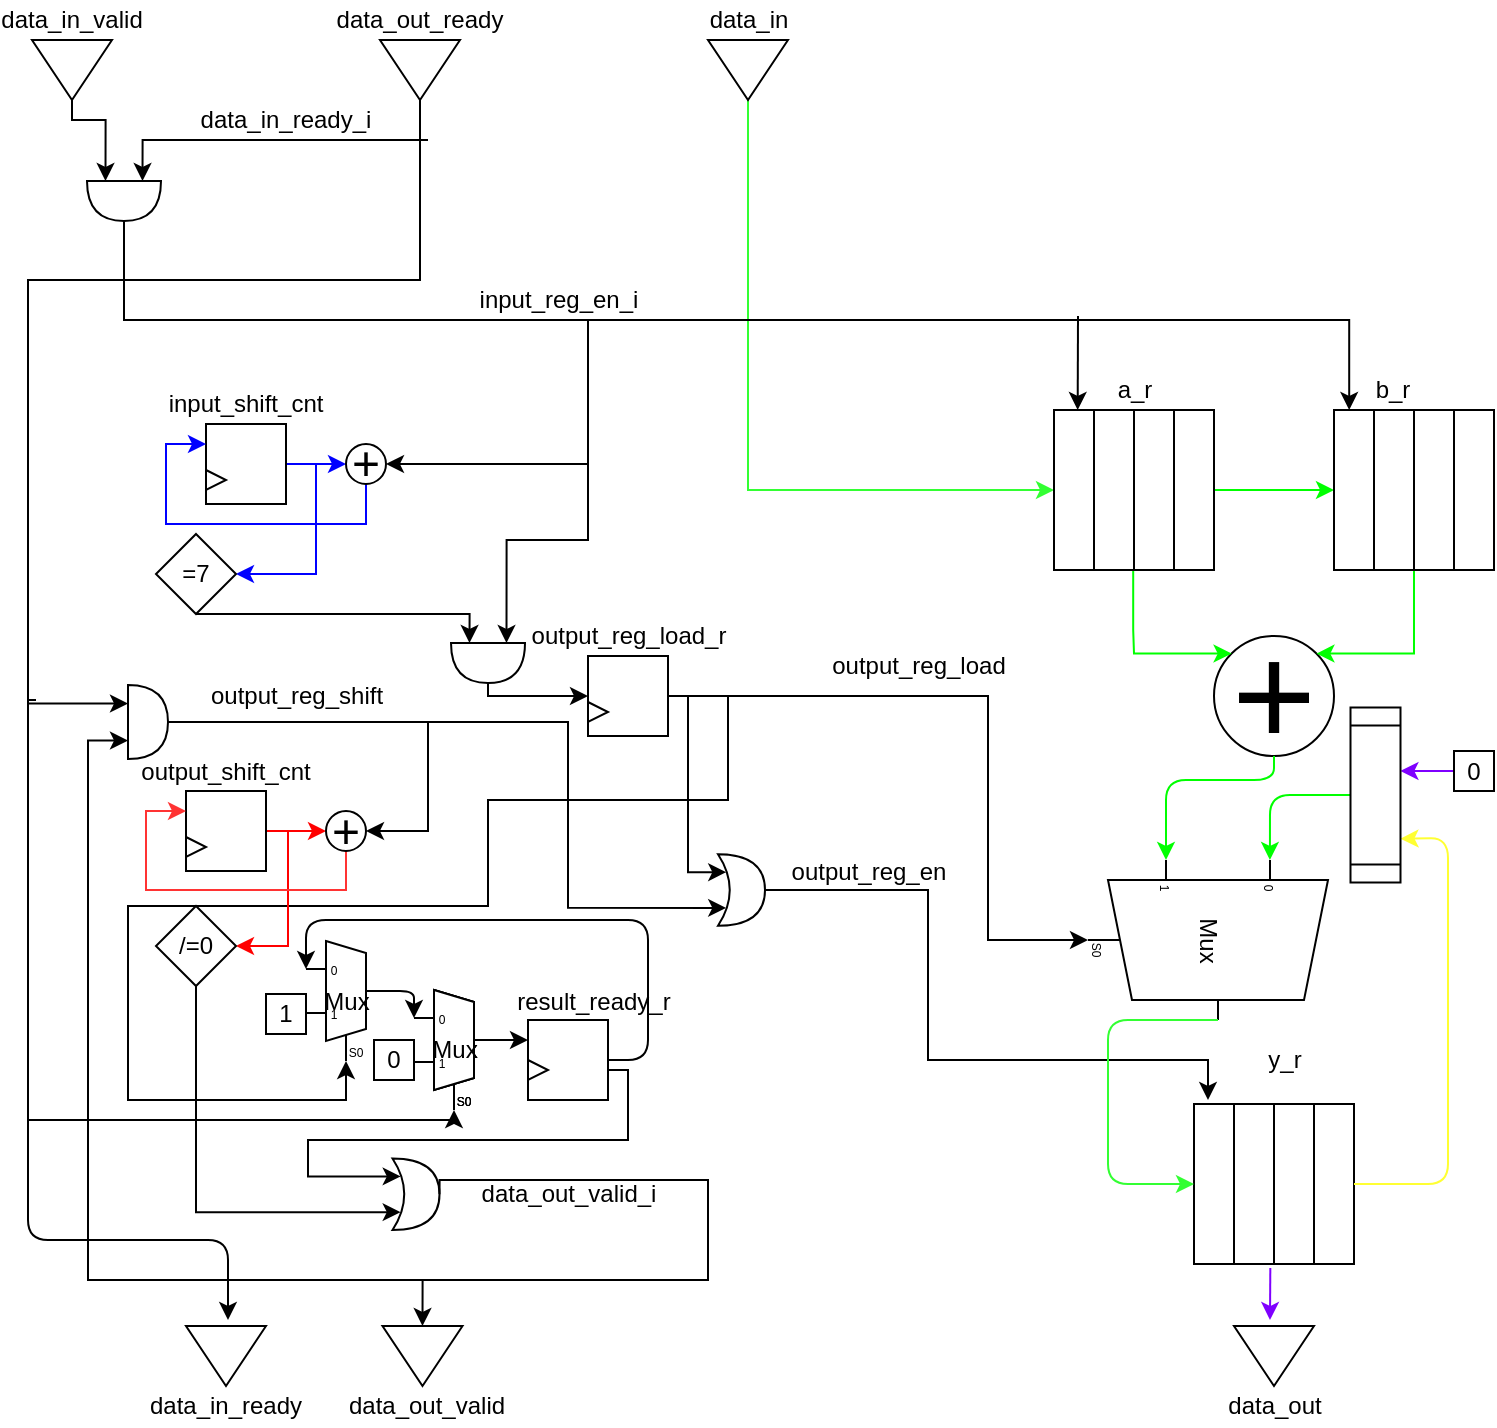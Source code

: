<mxfile version="13.7.7" type="github">
  <diagram id="z1mritxUwc_ko28zb8pS" name="Page-1">
    <mxGraphModel dx="598" dy="436" grid="1" gridSize="10" guides="1" tooltips="1" connect="1" arrows="1" fold="1" page="1" pageScale="1" pageWidth="827" pageHeight="1169" math="0" shadow="0">
      <root>
        <mxCell id="0" />
        <mxCell id="1" parent="0" />
        <mxCell id="0Oa2GULW8J-Zycd-heaF-14" value="a_r" style="text;html=1;resizable=0;autosize=1;align=center;verticalAlign=middle;points=[];fillColor=none;strokeColor=none;rounded=0;" parent="1" vertex="1">
          <mxGeometry x="608" y="215" width="30" height="20" as="geometry" />
        </mxCell>
        <mxCell id="0Oa2GULW8J-Zycd-heaF-15" value="b_r" style="text;html=1;resizable=0;autosize=1;align=center;verticalAlign=middle;points=[];fillColor=none;strokeColor=none;rounded=0;" parent="1" vertex="1">
          <mxGeometry x="737" y="215" width="30" height="20" as="geometry" />
        </mxCell>
        <mxCell id="0Oa2GULW8J-Zycd-heaF-16" style="edgeStyle=orthogonalEdgeStyle;rounded=0;orthogonalLoop=1;jettySize=auto;html=1;exitX=1;exitY=0.5;exitDx=0;exitDy=0;entryX=0;entryY=0.5;entryDx=0;entryDy=0;strokeColor=#00FF00;" parent="1" source="0Oa2GULW8J-Zycd-heaF-3" target="0Oa2GULW8J-Zycd-heaF-9" edge="1">
          <mxGeometry relative="1" as="geometry" />
        </mxCell>
        <mxCell id="0Oa2GULW8J-Zycd-heaF-17" value="&lt;font style=&quot;font-size: 72px&quot;&gt;+&lt;/font&gt;" style="ellipse;whiteSpace=wrap;html=1;aspect=fixed;" parent="1" vertex="1">
          <mxGeometry x="663" y="348" width="60" height="60" as="geometry" />
        </mxCell>
        <mxCell id="0Oa2GULW8J-Zycd-heaF-25" style="edgeStyle=orthogonalEdgeStyle;rounded=0;orthogonalLoop=1;jettySize=auto;html=1;exitX=0.5;exitY=1;exitDx=0;exitDy=0;entryX=1;entryY=0;entryDx=0;entryDy=0;exitPerimeter=0;strokeColor=#00FF00;" parent="1" source="0Oa2GULW8J-Zycd-heaF-9" target="0Oa2GULW8J-Zycd-heaF-17" edge="1">
          <mxGeometry relative="1" as="geometry">
            <mxPoint x="703" y="407" as="sourcePoint" />
            <mxPoint x="702.04" y="444.12" as="targetPoint" />
            <Array as="points">
              <mxPoint x="763" y="357" />
            </Array>
          </mxGeometry>
        </mxCell>
        <mxCell id="0Oa2GULW8J-Zycd-heaF-26" style="edgeStyle=orthogonalEdgeStyle;rounded=0;orthogonalLoop=1;jettySize=auto;html=1;exitX=0.495;exitY=1.006;exitDx=0;exitDy=0;entryX=0;entryY=0;entryDx=0;entryDy=0;exitPerimeter=0;strokeColor=#00FF00;" parent="1" source="0Oa2GULW8J-Zycd-heaF-3" target="0Oa2GULW8J-Zycd-heaF-17" edge="1">
          <mxGeometry relative="1" as="geometry">
            <mxPoint x="626.72" y="311" as="sourcePoint" />
            <mxPoint x="663.6" y="352.44" as="targetPoint" />
            <Array as="points">
              <mxPoint x="623" y="345" />
              <mxPoint x="623" y="357" />
            </Array>
          </mxGeometry>
        </mxCell>
        <mxCell id="0Oa2GULW8J-Zycd-heaF-27" value="y_r" style="text;html=1;resizable=0;autosize=1;align=center;verticalAlign=middle;points=[];fillColor=none;strokeColor=none;rounded=0;" parent="1" vertex="1">
          <mxGeometry x="683" y="550" width="30" height="20" as="geometry" />
        </mxCell>
        <mxCell id="0Oa2GULW8J-Zycd-heaF-44" style="edgeStyle=orthogonalEdgeStyle;rounded=0;orthogonalLoop=1;jettySize=auto;html=1;exitX=1;exitY=0.5;exitDx=0;exitDy=0;entryX=0.375;entryY=1;entryDx=10;entryDy=0;entryPerimeter=0;" parent="1" source="ok6-LLBkIA0m_sXFEHjY-4" target="m_7YmfdVrzguDXAvXZ2L-1" edge="1">
          <mxGeometry relative="1" as="geometry">
            <mxPoint x="525" y="367" as="sourcePoint" />
            <mxPoint x="590" y="480" as="targetPoint" />
            <Array as="points">
              <mxPoint x="550" y="378" />
              <mxPoint x="550" y="500" />
            </Array>
          </mxGeometry>
        </mxCell>
        <mxCell id="0Oa2GULW8J-Zycd-heaF-47" style="edgeStyle=orthogonalEdgeStyle;rounded=0;orthogonalLoop=1;jettySize=auto;html=1;entryX=0;entryY=0.5;entryDx=0;entryDy=0;exitX=0.833;exitY=0.5;exitDx=0;exitDy=0;exitPerimeter=0;strokeColor=#33FF33;" parent="1" source="0Oa2GULW8J-Zycd-heaF-69" target="0Oa2GULW8J-Zycd-heaF-3" edge="1">
          <mxGeometry relative="1" as="geometry" />
        </mxCell>
        <mxCell id="0Oa2GULW8J-Zycd-heaF-46" value="data_in" style="text;html=1;resizable=0;autosize=1;align=center;verticalAlign=middle;points=[];fillColor=none;strokeColor=none;rounded=0;" parent="1" vertex="1">
          <mxGeometry x="405" y="30" width="50" height="20" as="geometry" />
        </mxCell>
        <mxCell id="0Oa2GULW8J-Zycd-heaF-50" value="" style="triangle;whiteSpace=wrap;html=1;" parent="1" vertex="1">
          <mxGeometry x="583" y="295" width="10" height="10" as="geometry" />
        </mxCell>
        <mxCell id="0Oa2GULW8J-Zycd-heaF-51" value="" style="triangle;whiteSpace=wrap;html=1;" parent="1" vertex="1">
          <mxGeometry x="723" y="295" width="10" height="10" as="geometry" />
        </mxCell>
        <mxCell id="0Oa2GULW8J-Zycd-heaF-92" style="edgeStyle=orthogonalEdgeStyle;rounded=0;orthogonalLoop=1;jettySize=auto;html=1;entryX=0.095;entryY=0;entryDx=0;entryDy=0;entryPerimeter=0;" parent="1" target="0Oa2GULW8J-Zycd-heaF-9" edge="1">
          <mxGeometry relative="1" as="geometry">
            <mxPoint x="350" y="190" as="sourcePoint" />
            <Array as="points">
              <mxPoint x="731" y="190" />
            </Array>
          </mxGeometry>
        </mxCell>
        <mxCell id="0Oa2GULW8J-Zycd-heaF-93" style="edgeStyle=orthogonalEdgeStyle;rounded=0;orthogonalLoop=1;jettySize=auto;html=1;entryX=0.148;entryY=0;entryDx=0;entryDy=0;entryPerimeter=0;" parent="1" target="0Oa2GULW8J-Zycd-heaF-3" edge="1">
          <mxGeometry relative="1" as="geometry">
            <mxPoint x="595" y="188" as="sourcePoint" />
            <Array as="points">
              <mxPoint x="595" y="188" />
            </Array>
          </mxGeometry>
        </mxCell>
        <mxCell id="0Oa2GULW8J-Zycd-heaF-95" style="edgeStyle=orthogonalEdgeStyle;rounded=0;orthogonalLoop=1;jettySize=auto;html=1;entryX=1;entryY=0.5;entryDx=0;entryDy=0;" parent="1" target="0Oa2GULW8J-Zycd-heaF-88" edge="1">
          <mxGeometry relative="1" as="geometry">
            <Array as="points">
              <mxPoint x="350" y="215" />
              <mxPoint x="350" y="262" />
            </Array>
            <mxPoint x="350" y="215" as="sourcePoint" />
          </mxGeometry>
        </mxCell>
        <mxCell id="ok6-LLBkIA0m_sXFEHjY-2" style="edgeStyle=orthogonalEdgeStyle;rounded=0;orthogonalLoop=1;jettySize=auto;html=1;entryX=0;entryY=0.25;entryDx=0;entryDy=0;entryPerimeter=0;exitX=1;exitY=0.5;exitDx=0;exitDy=0;exitPerimeter=0;" parent="1" source="GlWYAnT8wc136EQPBjTA-4" target="ok6-LLBkIA0m_sXFEHjY-8" edge="1">
          <mxGeometry relative="1" as="geometry">
            <mxPoint x="204" y="350.5" as="targetPoint" />
            <Array as="points">
              <mxPoint x="118" y="190" />
              <mxPoint x="350" y="190" />
              <mxPoint x="350" y="300" />
              <mxPoint x="309" y="300" />
            </Array>
            <mxPoint x="250" y="160" as="sourcePoint" />
          </mxGeometry>
        </mxCell>
        <mxCell id="0Oa2GULW8J-Zycd-heaF-54" value="input_reg_en_i" style="text;html=1;resizable=0;autosize=1;align=center;verticalAlign=middle;points=[];fillColor=none;strokeColor=none;rounded=0;" parent="1" vertex="1">
          <mxGeometry x="290" y="170" width="90" height="20" as="geometry" />
        </mxCell>
        <mxCell id="0Oa2GULW8J-Zycd-heaF-59" value="output_reg_en" style="text;html=1;resizable=0;autosize=1;align=center;verticalAlign=middle;points=[];fillColor=none;strokeColor=none;rounded=0;" parent="1" vertex="1">
          <mxGeometry x="445" y="455.5" width="90" height="20" as="geometry" />
        </mxCell>
        <mxCell id="0Oa2GULW8J-Zycd-heaF-63" style="edgeStyle=orthogonalEdgeStyle;rounded=0;orthogonalLoop=1;jettySize=auto;html=1;exitX=1;exitY=0.5;exitDx=0;exitDy=0;exitPerimeter=0;" parent="1" source="Riusbl0gXPG6KPre2Tyr-14" edge="1">
          <mxGeometry relative="1" as="geometry">
            <mxPoint x="450" y="475" as="sourcePoint" />
            <mxPoint x="660" y="580" as="targetPoint" />
            <Array as="points">
              <mxPoint x="520" y="475" />
              <mxPoint x="520" y="560" />
              <mxPoint x="660" y="560" />
            </Array>
          </mxGeometry>
        </mxCell>
        <mxCell id="0Oa2GULW8J-Zycd-heaF-67" value="data_out" style="text;html=1;resizable=0;autosize=1;align=center;verticalAlign=middle;points=[];fillColor=none;strokeColor=none;rounded=0;" parent="1" vertex="1">
          <mxGeometry x="663" y="723" width="60" height="20" as="geometry" />
        </mxCell>
        <mxCell id="0Oa2GULW8J-Zycd-heaF-69" value="" style="triangle;whiteSpace=wrap;html=1;rotation=90;" parent="1" vertex="1">
          <mxGeometry x="415" y="45" width="30" height="40" as="geometry" />
        </mxCell>
        <mxCell id="0Oa2GULW8J-Zycd-heaF-70" value="" style="triangle;whiteSpace=wrap;html=1;rotation=90;" parent="1" vertex="1">
          <mxGeometry x="678" y="688" width="30" height="40" as="geometry" />
        </mxCell>
        <mxCell id="0Oa2GULW8J-Zycd-heaF-72" value="data_in_ready" style="text;html=1;strokeColor=none;fillColor=none;align=center;verticalAlign=middle;whiteSpace=wrap;rounded=0;" parent="1" vertex="1">
          <mxGeometry x="149" y="723" width="40" height="20" as="geometry" />
        </mxCell>
        <mxCell id="0Oa2GULW8J-Zycd-heaF-73" value="data_in_valid" style="text;html=1;strokeColor=none;fillColor=none;align=center;verticalAlign=middle;whiteSpace=wrap;rounded=0;" parent="1" vertex="1">
          <mxGeometry x="72" y="30" width="40" height="20" as="geometry" />
        </mxCell>
        <mxCell id="0Oa2GULW8J-Zycd-heaF-78" value="data_out_ready" style="text;html=1;strokeColor=none;fillColor=none;align=center;verticalAlign=middle;whiteSpace=wrap;rounded=0;" parent="1" vertex="1">
          <mxGeometry x="246" y="30" width="40" height="20" as="geometry" />
        </mxCell>
        <mxCell id="0Oa2GULW8J-Zycd-heaF-94" style="edgeStyle=orthogonalEdgeStyle;rounded=0;orthogonalLoop=1;jettySize=auto;html=1;entryX=0;entryY=0.5;entryDx=0;entryDy=0;fillColor=#0000FF;strokeColor=#0000FF;" parent="1" source="0Oa2GULW8J-Zycd-heaF-86" target="0Oa2GULW8J-Zycd-heaF-88" edge="1">
          <mxGeometry relative="1" as="geometry" />
        </mxCell>
        <mxCell id="ok6-LLBkIA0m_sXFEHjY-3" style="edgeStyle=orthogonalEdgeStyle;rounded=0;orthogonalLoop=1;jettySize=auto;html=1;exitX=1;exitY=0.5;exitDx=0;exitDy=0;entryX=1;entryY=0.5;entryDx=0;entryDy=0;strokeColor=#0000FF;" parent="1" source="0Oa2GULW8J-Zycd-heaF-86" target="ok6-LLBkIA0m_sXFEHjY-9" edge="1">
          <mxGeometry relative="1" as="geometry">
            <mxPoint x="184" y="350.5" as="targetPoint" />
            <Array as="points">
              <mxPoint x="214" y="262" />
              <mxPoint x="214" y="317" />
            </Array>
          </mxGeometry>
        </mxCell>
        <mxCell id="0Oa2GULW8J-Zycd-heaF-86" value="" style="rounded=0;whiteSpace=wrap;html=1;" parent="1" vertex="1">
          <mxGeometry x="159" y="242" width="40" height="40" as="geometry" />
        </mxCell>
        <mxCell id="0Oa2GULW8J-Zycd-heaF-87" value="" style="triangle;whiteSpace=wrap;html=1;" parent="1" vertex="1">
          <mxGeometry x="159" y="265" width="10" height="10" as="geometry" />
        </mxCell>
        <mxCell id="0Oa2GULW8J-Zycd-heaF-90" style="edgeStyle=orthogonalEdgeStyle;rounded=0;orthogonalLoop=1;jettySize=auto;html=1;exitX=0.5;exitY=1;exitDx=0;exitDy=0;entryX=0;entryY=0.25;entryDx=0;entryDy=0;strokeColor=#0000FF;" parent="1" source="0Oa2GULW8J-Zycd-heaF-88" target="0Oa2GULW8J-Zycd-heaF-86" edge="1">
          <mxGeometry relative="1" as="geometry">
            <Array as="points">
              <mxPoint x="239" y="292" />
              <mxPoint x="139" y="292" />
              <mxPoint x="139" y="252" />
            </Array>
          </mxGeometry>
        </mxCell>
        <mxCell id="0Oa2GULW8J-Zycd-heaF-88" value="&lt;font style=&quot;font-size: 24px&quot;&gt;+&lt;/font&gt;" style="ellipse;whiteSpace=wrap;html=1;aspect=fixed;" parent="1" vertex="1">
          <mxGeometry x="229" y="252" width="20" height="20" as="geometry" />
        </mxCell>
        <mxCell id="0Oa2GULW8J-Zycd-heaF-96" value="input_shift_cnt" style="text;html=1;strokeColor=none;fillColor=none;align=center;verticalAlign=middle;whiteSpace=wrap;rounded=0;" parent="1" vertex="1">
          <mxGeometry x="159" y="222" width="40" height="20" as="geometry" />
        </mxCell>
        <mxCell id="ok6-LLBkIA0m_sXFEHjY-7" style="edgeStyle=orthogonalEdgeStyle;rounded=0;orthogonalLoop=1;jettySize=auto;html=1;exitX=1;exitY=0.5;exitDx=0;exitDy=0;exitPerimeter=0;entryX=0;entryY=0.5;entryDx=0;entryDy=0;" parent="1" source="ok6-LLBkIA0m_sXFEHjY-8" target="ok6-LLBkIA0m_sXFEHjY-4" edge="1">
          <mxGeometry relative="1" as="geometry">
            <mxPoint x="300" y="367" as="sourcePoint" />
            <Array as="points">
              <mxPoint x="300" y="370" />
              <mxPoint x="300" y="378" />
            </Array>
          </mxGeometry>
        </mxCell>
        <mxCell id="ok6-LLBkIA0m_sXFEHjY-28" style="edgeStyle=orthogonalEdgeStyle;rounded=0;orthogonalLoop=1;jettySize=auto;html=1;entryX=0.25;entryY=1;entryDx=10;entryDy=0;entryPerimeter=0;exitX=1;exitY=0.5;exitDx=0;exitDy=0;" parent="1" source="ok6-LLBkIA0m_sXFEHjY-4" target="m_7YmfdVrzguDXAvXZ2L-21" edge="1">
          <mxGeometry relative="1" as="geometry">
            <Array as="points">
              <mxPoint x="420" y="378" />
              <mxPoint x="420" y="430" />
              <mxPoint x="300" y="430" />
              <mxPoint x="300" y="483" />
              <mxPoint x="120" y="483" />
              <mxPoint x="120" y="580" />
              <mxPoint x="229" y="580" />
            </Array>
          </mxGeometry>
        </mxCell>
        <mxCell id="Riusbl0gXPG6KPre2Tyr-15" style="edgeStyle=orthogonalEdgeStyle;rounded=0;orthogonalLoop=1;jettySize=auto;html=1;exitX=1;exitY=0.5;exitDx=0;exitDy=0;entryX=0.175;entryY=0.25;entryDx=0;entryDy=0;entryPerimeter=0;" parent="1" source="ok6-LLBkIA0m_sXFEHjY-4" target="Riusbl0gXPG6KPre2Tyr-14" edge="1">
          <mxGeometry relative="1" as="geometry">
            <Array as="points">
              <mxPoint x="400" y="378" />
              <mxPoint x="400" y="466" />
            </Array>
          </mxGeometry>
        </mxCell>
        <mxCell id="ok6-LLBkIA0m_sXFEHjY-4" value="" style="rounded=0;whiteSpace=wrap;html=1;" parent="1" vertex="1">
          <mxGeometry x="350" y="358" width="40" height="40" as="geometry" />
        </mxCell>
        <mxCell id="ok6-LLBkIA0m_sXFEHjY-5" value="" style="triangle;whiteSpace=wrap;html=1;" parent="1" vertex="1">
          <mxGeometry x="350" y="381" width="10" height="10" as="geometry" />
        </mxCell>
        <mxCell id="ok6-LLBkIA0m_sXFEHjY-6" value="output_reg_load_r" style="text;html=1;resizable=0;autosize=1;align=center;verticalAlign=middle;points=[];fillColor=none;strokeColor=none;rounded=0;" parent="1" vertex="1">
          <mxGeometry x="315" y="338" width="110" height="20" as="geometry" />
        </mxCell>
        <mxCell id="ok6-LLBkIA0m_sXFEHjY-8" value="" style="shape=or;whiteSpace=wrap;html=1;rotation=90;" parent="1" vertex="1">
          <mxGeometry x="290" y="343" width="20" height="37" as="geometry" />
        </mxCell>
        <mxCell id="ok6-LLBkIA0m_sXFEHjY-10" style="edgeStyle=orthogonalEdgeStyle;rounded=0;orthogonalLoop=1;jettySize=auto;html=1;entryX=0;entryY=0.75;entryDx=0;entryDy=0;entryPerimeter=0;exitX=0.5;exitY=1;exitDx=0;exitDy=0;" parent="1" source="ok6-LLBkIA0m_sXFEHjY-9" target="ok6-LLBkIA0m_sXFEHjY-8" edge="1">
          <mxGeometry relative="1" as="geometry">
            <Array as="points">
              <mxPoint x="291" y="337" />
            </Array>
          </mxGeometry>
        </mxCell>
        <mxCell id="ok6-LLBkIA0m_sXFEHjY-9" value="=7" style="rhombus;whiteSpace=wrap;html=1;" parent="1" vertex="1">
          <mxGeometry x="134" y="297" width="40" height="40" as="geometry" />
        </mxCell>
        <mxCell id="ok6-LLBkIA0m_sXFEHjY-11" style="edgeStyle=orthogonalEdgeStyle;rounded=0;orthogonalLoop=1;jettySize=auto;html=1;exitX=1;exitY=0.5;exitDx=0;exitDy=0;entryX=1;entryY=0.5;entryDx=0;entryDy=0;strokeColor=#FF0000;" parent="1" source="ok6-LLBkIA0m_sXFEHjY-12" target="ok6-LLBkIA0m_sXFEHjY-19" edge="1">
          <mxGeometry relative="1" as="geometry">
            <mxPoint x="164" y="500.5" as="targetPoint" />
            <Array as="points">
              <mxPoint x="200" y="446" />
              <mxPoint x="200" y="503" />
            </Array>
          </mxGeometry>
        </mxCell>
        <mxCell id="ok6-LLBkIA0m_sXFEHjY-17" style="edgeStyle=orthogonalEdgeStyle;rounded=0;orthogonalLoop=1;jettySize=auto;html=1;entryX=0;entryY=0.5;entryDx=0;entryDy=0;strokeColor=#FF0000;" parent="1" source="ok6-LLBkIA0m_sXFEHjY-12" target="ok6-LLBkIA0m_sXFEHjY-15" edge="1">
          <mxGeometry relative="1" as="geometry" />
        </mxCell>
        <mxCell id="ok6-LLBkIA0m_sXFEHjY-12" value="" style="rounded=0;whiteSpace=wrap;html=1;" parent="1" vertex="1">
          <mxGeometry x="149" y="425.5" width="40" height="40" as="geometry" />
        </mxCell>
        <mxCell id="ok6-LLBkIA0m_sXFEHjY-13" value="" style="triangle;whiteSpace=wrap;html=1;" parent="1" vertex="1">
          <mxGeometry x="149" y="448.5" width="10" height="10" as="geometry" />
        </mxCell>
        <mxCell id="ok6-LLBkIA0m_sXFEHjY-14" style="edgeStyle=orthogonalEdgeStyle;rounded=0;orthogonalLoop=1;jettySize=auto;html=1;exitX=0.5;exitY=1;exitDx=0;exitDy=0;entryX=0;entryY=0.25;entryDx=0;entryDy=0;strokeColor=#FF3333;" parent="1" source="ok6-LLBkIA0m_sXFEHjY-15" target="ok6-LLBkIA0m_sXFEHjY-12" edge="1">
          <mxGeometry relative="1" as="geometry">
            <Array as="points">
              <mxPoint x="229" y="475" />
              <mxPoint x="129" y="475" />
              <mxPoint x="129" y="435" />
            </Array>
          </mxGeometry>
        </mxCell>
        <mxCell id="ok6-LLBkIA0m_sXFEHjY-15" value="&lt;font style=&quot;font-size: 24px&quot;&gt;+&lt;/font&gt;" style="ellipse;whiteSpace=wrap;html=1;aspect=fixed;" parent="1" vertex="1">
          <mxGeometry x="219" y="435.5" width="20" height="20" as="geometry" />
        </mxCell>
        <mxCell id="ok6-LLBkIA0m_sXFEHjY-16" value="output_shift_cnt" style="text;html=1;strokeColor=none;fillColor=none;align=center;verticalAlign=middle;whiteSpace=wrap;rounded=0;" parent="1" vertex="1">
          <mxGeometry x="149" y="405.5" width="40" height="20" as="geometry" />
        </mxCell>
        <mxCell id="ok6-LLBkIA0m_sXFEHjY-35" style="edgeStyle=orthogonalEdgeStyle;rounded=0;orthogonalLoop=1;jettySize=auto;html=1;exitX=0.5;exitY=1;exitDx=0;exitDy=0;entryX=0.175;entryY=0.75;entryDx=0;entryDy=0;entryPerimeter=0;" parent="1" source="ok6-LLBkIA0m_sXFEHjY-19" target="ok6-LLBkIA0m_sXFEHjY-33" edge="1">
          <mxGeometry relative="1" as="geometry">
            <Array as="points">
              <mxPoint x="154" y="636" />
            </Array>
          </mxGeometry>
        </mxCell>
        <mxCell id="ok6-LLBkIA0m_sXFEHjY-19" value="/=0" style="rhombus;whiteSpace=wrap;html=1;" parent="1" vertex="1">
          <mxGeometry x="134" y="483" width="40" height="40" as="geometry" />
        </mxCell>
        <mxCell id="GlWYAnT8wc136EQPBjTA-5" style="edgeStyle=orthogonalEdgeStyle;rounded=0;orthogonalLoop=1;jettySize=auto;html=1;exitX=1;exitY=0.5;exitDx=0;exitDy=0;entryX=0;entryY=0.75;entryDx=0;entryDy=0;entryPerimeter=0;" parent="1" source="ok6-LLBkIA0m_sXFEHjY-20" target="GlWYAnT8wc136EQPBjTA-4" edge="1">
          <mxGeometry relative="1" as="geometry">
            <Array as="points">
              <mxPoint x="92" y="90" />
              <mxPoint x="109" y="90" />
            </Array>
          </mxGeometry>
        </mxCell>
        <mxCell id="ok6-LLBkIA0m_sXFEHjY-20" value="" style="triangle;whiteSpace=wrap;html=1;rotation=90;" parent="1" vertex="1">
          <mxGeometry x="77" y="45" width="30" height="40" as="geometry" />
        </mxCell>
        <mxCell id="Riusbl0gXPG6KPre2Tyr-13" style="edgeStyle=orthogonalEdgeStyle;rounded=0;orthogonalLoop=1;jettySize=auto;html=1;exitX=1;exitY=0.5;exitDx=0;exitDy=0;entryX=0;entryY=0.25;entryDx=0;entryDy=0;entryPerimeter=0;" parent="1" source="ok6-LLBkIA0m_sXFEHjY-24" target="Riusbl0gXPG6KPre2Tyr-5" edge="1">
          <mxGeometry relative="1" as="geometry">
            <Array as="points">
              <mxPoint x="266" y="170" />
              <mxPoint x="70" y="170" />
              <mxPoint x="70" y="382" />
            </Array>
          </mxGeometry>
        </mxCell>
        <mxCell id="ok6-LLBkIA0m_sXFEHjY-24" value="" style="triangle;whiteSpace=wrap;html=1;rotation=90;" parent="1" vertex="1">
          <mxGeometry x="251" y="45" width="30" height="40" as="geometry" />
        </mxCell>
        <mxCell id="0Oa2GULW8J-Zycd-heaF-2" value="" style="shape=table;html=1;whiteSpace=wrap;startSize=0;container=1;collapsible=0;childLayout=tableLayout;" parent="1" vertex="1">
          <mxGeometry x="583" y="235" width="80" height="80" as="geometry" />
        </mxCell>
        <mxCell id="0Oa2GULW8J-Zycd-heaF-3" value="" style="shape=partialRectangle;html=1;whiteSpace=wrap;collapsible=0;dropTarget=0;pointerEvents=0;fillColor=none;top=0;left=0;bottom=0;right=0;points=[[0,0.5],[1,0.5]];portConstraint=eastwest;" parent="0Oa2GULW8J-Zycd-heaF-2" vertex="1">
          <mxGeometry width="80" height="80" as="geometry" />
        </mxCell>
        <mxCell id="0Oa2GULW8J-Zycd-heaF-4" value="" style="shape=partialRectangle;html=1;whiteSpace=wrap;connectable=0;overflow=hidden;fillColor=none;top=0;left=0;bottom=0;right=0;" parent="0Oa2GULW8J-Zycd-heaF-3" vertex="1">
          <mxGeometry width="20" height="80" as="geometry" />
        </mxCell>
        <mxCell id="0Oa2GULW8J-Zycd-heaF-5" value="" style="shape=partialRectangle;html=1;whiteSpace=wrap;connectable=0;overflow=hidden;fillColor=none;top=0;left=0;bottom=0;right=0;" parent="0Oa2GULW8J-Zycd-heaF-3" vertex="1">
          <mxGeometry x="20" width="20" height="80" as="geometry" />
        </mxCell>
        <mxCell id="0Oa2GULW8J-Zycd-heaF-6" value="" style="shape=partialRectangle;html=1;whiteSpace=wrap;connectable=0;overflow=hidden;fillColor=none;top=0;left=0;bottom=0;right=0;" parent="0Oa2GULW8J-Zycd-heaF-3" vertex="1">
          <mxGeometry x="40" width="20" height="80" as="geometry" />
        </mxCell>
        <mxCell id="0Oa2GULW8J-Zycd-heaF-7" value="" style="shape=partialRectangle;html=1;whiteSpace=wrap;connectable=0;overflow=hidden;fillColor=none;top=0;left=0;bottom=0;right=0;" parent="0Oa2GULW8J-Zycd-heaF-3" vertex="1">
          <mxGeometry x="60" width="20" height="80" as="geometry" />
        </mxCell>
        <mxCell id="0Oa2GULW8J-Zycd-heaF-8" value="" style="shape=table;html=1;whiteSpace=wrap;startSize=0;container=1;collapsible=0;childLayout=tableLayout;" parent="1" vertex="1">
          <mxGeometry x="723" y="235" width="80" height="80" as="geometry" />
        </mxCell>
        <mxCell id="0Oa2GULW8J-Zycd-heaF-9" value="" style="shape=partialRectangle;html=1;whiteSpace=wrap;collapsible=0;dropTarget=0;pointerEvents=0;fillColor=none;top=0;left=0;bottom=0;right=0;points=[[0,0.5],[1,0.5]];portConstraint=eastwest;" parent="0Oa2GULW8J-Zycd-heaF-8" vertex="1">
          <mxGeometry width="80" height="80" as="geometry" />
        </mxCell>
        <mxCell id="0Oa2GULW8J-Zycd-heaF-10" value="" style="shape=partialRectangle;html=1;whiteSpace=wrap;connectable=0;overflow=hidden;fillColor=none;top=0;left=0;bottom=0;right=0;" parent="0Oa2GULW8J-Zycd-heaF-9" vertex="1">
          <mxGeometry width="20" height="80" as="geometry" />
        </mxCell>
        <mxCell id="0Oa2GULW8J-Zycd-heaF-11" value="" style="shape=partialRectangle;html=1;whiteSpace=wrap;connectable=0;overflow=hidden;fillColor=none;top=0;left=0;bottom=0;right=0;" parent="0Oa2GULW8J-Zycd-heaF-9" vertex="1">
          <mxGeometry x="20" width="20" height="80" as="geometry" />
        </mxCell>
        <mxCell id="0Oa2GULW8J-Zycd-heaF-12" value="" style="shape=partialRectangle;html=1;whiteSpace=wrap;connectable=0;overflow=hidden;fillColor=none;top=0;left=0;bottom=0;right=0;" parent="0Oa2GULW8J-Zycd-heaF-9" vertex="1">
          <mxGeometry x="40" width="20" height="80" as="geometry" />
        </mxCell>
        <mxCell id="0Oa2GULW8J-Zycd-heaF-13" value="" style="shape=partialRectangle;html=1;whiteSpace=wrap;connectable=0;overflow=hidden;fillColor=none;top=0;left=0;bottom=0;right=0;" parent="0Oa2GULW8J-Zycd-heaF-9" vertex="1">
          <mxGeometry x="60" width="20" height="80" as="geometry" />
        </mxCell>
        <mxCell id="ok6-LLBkIA0m_sXFEHjY-34" style="edgeStyle=orthogonalEdgeStyle;rounded=0;orthogonalLoop=1;jettySize=auto;html=1;entryX=0.175;entryY=0.25;entryDx=0;entryDy=0;entryPerimeter=0;exitX=1;exitY=0.5;exitDx=0;exitDy=0;" parent="1" source="ok6-LLBkIA0m_sXFEHjY-25" target="ok6-LLBkIA0m_sXFEHjY-33" edge="1">
          <mxGeometry relative="1" as="geometry">
            <mxPoint x="340" y="565" as="sourcePoint" />
            <Array as="points">
              <mxPoint x="370" y="565" />
              <mxPoint x="370" y="600" />
              <mxPoint x="210" y="600" />
              <mxPoint x="210" y="618" />
            </Array>
          </mxGeometry>
        </mxCell>
        <mxCell id="ok6-LLBkIA0m_sXFEHjY-25" value="" style="rounded=0;whiteSpace=wrap;html=1;" parent="1" vertex="1">
          <mxGeometry x="320" y="540" width="40" height="40" as="geometry" />
        </mxCell>
        <mxCell id="ok6-LLBkIA0m_sXFEHjY-26" value="" style="triangle;whiteSpace=wrap;html=1;" parent="1" vertex="1">
          <mxGeometry x="320" y="560" width="10" height="10" as="geometry" />
        </mxCell>
        <mxCell id="ok6-LLBkIA0m_sXFEHjY-27" value="result_ready_r" style="text;html=1;strokeColor=none;fillColor=none;align=center;verticalAlign=middle;whiteSpace=wrap;rounded=0;" parent="1" vertex="1">
          <mxGeometry x="333" y="520.5" width="40" height="20" as="geometry" />
        </mxCell>
        <mxCell id="ok6-LLBkIA0m_sXFEHjY-32" style="edgeStyle=orthogonalEdgeStyle;rounded=0;orthogonalLoop=1;jettySize=auto;html=1;entryX=0.25;entryY=1;entryDx=10;entryDy=0;entryPerimeter=0;" parent="1" target="m_7YmfdVrzguDXAvXZ2L-14" edge="1">
          <mxGeometry relative="1" as="geometry">
            <Array as="points">
              <mxPoint x="70" y="380" />
              <mxPoint x="70" y="590" />
              <mxPoint x="283" y="590" />
            </Array>
            <mxPoint x="74" y="380" as="sourcePoint" />
          </mxGeometry>
        </mxCell>
        <mxCell id="ok6-LLBkIA0m_sXFEHjY-33" value="" style="shape=xor;whiteSpace=wrap;html=1;rotation=0;" parent="1" vertex="1">
          <mxGeometry x="252.25" y="609.25" width="23.5" height="35.75" as="geometry" />
        </mxCell>
        <mxCell id="ok6-LLBkIA0m_sXFEHjY-36" value="data_out_valid" style="text;html=1;resizable=0;autosize=1;align=center;verticalAlign=middle;points=[];fillColor=none;strokeColor=none;rounded=0;" parent="1" vertex="1">
          <mxGeometry x="224.25" y="723" width="90" height="20" as="geometry" />
        </mxCell>
        <mxCell id="ok6-LLBkIA0m_sXFEHjY-37" value="" style="triangle;whiteSpace=wrap;html=1;rotation=90;" parent="1" vertex="1">
          <mxGeometry x="252.25" y="688" width="30" height="40" as="geometry" />
        </mxCell>
        <mxCell id="GlWYAnT8wc136EQPBjTA-8" style="edgeStyle=orthogonalEdgeStyle;rounded=0;orthogonalLoop=1;jettySize=auto;html=1;entryX=0;entryY=0.25;entryDx=0;entryDy=0;entryPerimeter=0;" parent="1" target="GlWYAnT8wc136EQPBjTA-4" edge="1">
          <mxGeometry relative="1" as="geometry">
            <Array as="points">
              <mxPoint x="127" y="100" />
            </Array>
            <mxPoint x="270" y="100" as="sourcePoint" />
          </mxGeometry>
        </mxCell>
        <mxCell id="GlWYAnT8wc136EQPBjTA-4" value="" style="shape=or;whiteSpace=wrap;html=1;rotation=90;" parent="1" vertex="1">
          <mxGeometry x="108" y="112" width="20" height="37" as="geometry" />
        </mxCell>
        <mxCell id="GlWYAnT8wc136EQPBjTA-7" value="" style="triangle;whiteSpace=wrap;html=1;rotation=90;" parent="1" vertex="1">
          <mxGeometry x="154" y="688" width="30" height="40" as="geometry" />
        </mxCell>
        <mxCell id="GlWYAnT8wc136EQPBjTA-12" value="data_in_ready_i" style="text;html=1;strokeColor=none;fillColor=none;align=center;verticalAlign=middle;whiteSpace=wrap;rounded=0;" parent="1" vertex="1">
          <mxGeometry x="179" y="80" width="40" height="20" as="geometry" />
        </mxCell>
        <mxCell id="GlWYAnT8wc136EQPBjTA-19" style="edgeStyle=orthogonalEdgeStyle;rounded=0;orthogonalLoop=1;jettySize=auto;html=1;exitX=1;exitY=0.5;exitDx=0;exitDy=0;entryX=0;entryY=0.5;entryDx=0;entryDy=0;exitPerimeter=0;" parent="1" source="ok6-LLBkIA0m_sXFEHjY-33" target="ok6-LLBkIA0m_sXFEHjY-37" edge="1">
          <mxGeometry relative="1" as="geometry">
            <Array as="points">
              <mxPoint x="276" y="620" />
              <mxPoint x="410" y="620" />
              <mxPoint x="410" y="670" />
              <mxPoint x="267" y="670" />
            </Array>
            <mxPoint x="390" y="625" as="sourcePoint" />
          </mxGeometry>
        </mxCell>
        <mxCell id="Riusbl0gXPG6KPre2Tyr-6" style="edgeStyle=orthogonalEdgeStyle;rounded=0;orthogonalLoop=1;jettySize=auto;html=1;entryX=0;entryY=0.75;entryDx=0;entryDy=0;entryPerimeter=0;" parent="1" target="Riusbl0gXPG6KPre2Tyr-5" edge="1">
          <mxGeometry relative="1" as="geometry">
            <Array as="points">
              <mxPoint x="100" y="670" />
              <mxPoint x="100" y="400" />
            </Array>
            <mxPoint x="270" y="670" as="sourcePoint" />
          </mxGeometry>
        </mxCell>
        <mxCell id="Riusbl0gXPG6KPre2Tyr-4" style="edgeStyle=orthogonalEdgeStyle;rounded=0;orthogonalLoop=1;jettySize=auto;html=1;exitX=1;exitY=0.5;exitDx=0;exitDy=0;entryX=1;entryY=0.5;entryDx=0;entryDy=0;" parent="1" target="ok6-LLBkIA0m_sXFEHjY-15" edge="1">
          <mxGeometry relative="1" as="geometry">
            <Array as="points">
              <mxPoint x="270" y="391" />
              <mxPoint x="270" y="446" />
            </Array>
            <mxPoint x="259.0" y="391" as="sourcePoint" />
          </mxGeometry>
        </mxCell>
        <mxCell id="Riusbl0gXPG6KPre2Tyr-17" style="edgeStyle=orthogonalEdgeStyle;rounded=0;orthogonalLoop=1;jettySize=auto;html=1;exitX=1;exitY=0.5;exitDx=0;exitDy=0;entryX=0.175;entryY=0.75;entryDx=0;entryDy=0;entryPerimeter=0;exitPerimeter=0;" parent="1" source="Riusbl0gXPG6KPre2Tyr-5" target="Riusbl0gXPG6KPre2Tyr-14" edge="1">
          <mxGeometry relative="1" as="geometry">
            <Array as="points">
              <mxPoint x="340" y="391" />
              <mxPoint x="340" y="484" />
            </Array>
            <mxPoint x="259.0" y="391" as="sourcePoint" />
          </mxGeometry>
        </mxCell>
        <mxCell id="Riusbl0gXPG6KPre2Tyr-3" value="output_reg_shift" style="text;html=1;resizable=0;autosize=1;align=center;verticalAlign=middle;points=[];fillColor=none;strokeColor=none;rounded=0;" parent="1" vertex="1">
          <mxGeometry x="154" y="368" width="100" height="20" as="geometry" />
        </mxCell>
        <mxCell id="Riusbl0gXPG6KPre2Tyr-5" value="" style="shape=or;whiteSpace=wrap;html=1;rotation=0;" parent="1" vertex="1">
          <mxGeometry x="120" y="372.5" width="20" height="37" as="geometry" />
        </mxCell>
        <mxCell id="Riusbl0gXPG6KPre2Tyr-14" value="" style="shape=xor;whiteSpace=wrap;html=1;rotation=0;" parent="1" vertex="1">
          <mxGeometry x="415" y="457.13" width="23.5" height="35.75" as="geometry" />
        </mxCell>
        <mxCell id="0Oa2GULW8J-Zycd-heaF-18" value="" style="shape=table;html=1;whiteSpace=wrap;startSize=0;container=1;collapsible=0;childLayout=tableLayout;" parent="1" vertex="1">
          <mxGeometry x="653" y="582" width="80" height="80" as="geometry" />
        </mxCell>
        <mxCell id="0Oa2GULW8J-Zycd-heaF-19" value="" style="shape=partialRectangle;html=1;whiteSpace=wrap;collapsible=0;dropTarget=0;pointerEvents=0;fillColor=none;top=0;left=0;bottom=0;right=0;points=[[0,0.5],[1,0.5]];portConstraint=eastwest;" parent="0Oa2GULW8J-Zycd-heaF-18" vertex="1">
          <mxGeometry width="80" height="80" as="geometry" />
        </mxCell>
        <mxCell id="0Oa2GULW8J-Zycd-heaF-20" value="" style="shape=partialRectangle;html=1;whiteSpace=wrap;connectable=0;overflow=hidden;fillColor=none;top=0;left=0;bottom=0;right=0;" parent="0Oa2GULW8J-Zycd-heaF-19" vertex="1">
          <mxGeometry width="20" height="80" as="geometry" />
        </mxCell>
        <mxCell id="0Oa2GULW8J-Zycd-heaF-21" value="" style="shape=partialRectangle;html=1;whiteSpace=wrap;connectable=0;overflow=hidden;fillColor=none;top=0;left=0;bottom=0;right=0;" parent="0Oa2GULW8J-Zycd-heaF-19" vertex="1">
          <mxGeometry x="20" width="20" height="80" as="geometry" />
        </mxCell>
        <mxCell id="0Oa2GULW8J-Zycd-heaF-22" value="" style="shape=partialRectangle;html=1;whiteSpace=wrap;connectable=0;overflow=hidden;fillColor=none;top=0;left=0;bottom=0;right=0;" parent="0Oa2GULW8J-Zycd-heaF-19" vertex="1">
          <mxGeometry x="40" width="20" height="80" as="geometry" />
        </mxCell>
        <mxCell id="0Oa2GULW8J-Zycd-heaF-23" value="" style="shape=partialRectangle;html=1;whiteSpace=wrap;connectable=0;overflow=hidden;fillColor=none;top=0;left=0;bottom=0;right=0;" parent="0Oa2GULW8J-Zycd-heaF-19" vertex="1">
          <mxGeometry x="60" width="20" height="80" as="geometry" />
        </mxCell>
        <mxCell id="m_7YmfdVrzguDXAvXZ2L-1" value="Mux" style="shadow=0;dashed=0;align=center;html=1;strokeWidth=1;shape=mxgraph.electrical.abstract.mux2;rotation=90;" vertex="1" parent="1">
          <mxGeometry x="620" y="440" width="80" height="120" as="geometry" />
        </mxCell>
        <mxCell id="m_7YmfdVrzguDXAvXZ2L-6" value="" style="endArrow=classic;html=1;exitX=1;exitY=0.5;exitDx=0;exitDy=-5;exitPerimeter=0;strokeColor=#33FF33;entryX=0;entryY=0.5;entryDx=0;entryDy=0;" edge="1" parent="1" source="m_7YmfdVrzguDXAvXZ2L-1" target="0Oa2GULW8J-Zycd-heaF-19">
          <mxGeometry width="50" height="50" relative="1" as="geometry">
            <mxPoint x="530" y="650" as="sourcePoint" />
            <mxPoint x="650" y="580" as="targetPoint" />
            <Array as="points">
              <mxPoint x="610" y="540" />
              <mxPoint x="610" y="622" />
            </Array>
          </mxGeometry>
        </mxCell>
        <mxCell id="m_7YmfdVrzguDXAvXZ2L-40" style="edgeStyle=orthogonalEdgeStyle;rounded=1;sketch=0;orthogonalLoop=1;jettySize=auto;html=1;exitX=0;exitY=0.5;exitDx=0;exitDy=0;entryX=0.374;entryY=0.003;entryDx=0;entryDy=0;entryPerimeter=0;strokeColor=#7F00FF;fillColor=#0000FF;" edge="1" parent="1" source="m_7YmfdVrzguDXAvXZ2L-8" target="m_7YmfdVrzguDXAvXZ2L-36">
          <mxGeometry relative="1" as="geometry" />
        </mxCell>
        <mxCell id="m_7YmfdVrzguDXAvXZ2L-8" value="0" style="rounded=0;whiteSpace=wrap;html=1;" vertex="1" parent="1">
          <mxGeometry x="783" y="405.5" width="20" height="20" as="geometry" />
        </mxCell>
        <mxCell id="m_7YmfdVrzguDXAvXZ2L-11" value="" style="endArrow=classic;html=1;exitX=0.5;exitY=1;exitDx=0;exitDy=0;entryX=0;entryY=0.65;entryDx=0;entryDy=3;entryPerimeter=0;edgeStyle=orthogonalEdgeStyle;strokeColor=#00FF00;" edge="1" parent="1" source="0Oa2GULW8J-Zycd-heaF-17" target="m_7YmfdVrzguDXAvXZ2L-1">
          <mxGeometry width="50" height="50" relative="1" as="geometry">
            <mxPoint x="540" y="450" as="sourcePoint" />
            <mxPoint x="590" y="400" as="targetPoint" />
            <Array as="points">
              <mxPoint x="693" y="420" />
              <mxPoint x="639" y="420" />
            </Array>
          </mxGeometry>
        </mxCell>
        <mxCell id="m_7YmfdVrzguDXAvXZ2L-14" value="Mux" style="shadow=0;dashed=0;align=center;html=1;strokeWidth=1;shape=mxgraph.electrical.abstract.mux2;rounded=0;sketch=0;" vertex="1" parent="1">
          <mxGeometry x="263" y="525" width="40" height="60" as="geometry" />
        </mxCell>
        <mxCell id="m_7YmfdVrzguDXAvXZ2L-17" value="" style="endArrow=classic;html=1;exitX=1;exitY=0.5;exitDx=0;exitDy=-5;exitPerimeter=0;entryX=0;entryY=0.25;entryDx=0;entryDy=0;" edge="1" parent="1" source="m_7YmfdVrzguDXAvXZ2L-14" target="ok6-LLBkIA0m_sXFEHjY-25">
          <mxGeometry width="50" height="50" relative="1" as="geometry">
            <mxPoint x="320" y="600" as="sourcePoint" />
            <mxPoint x="370" y="550" as="targetPoint" />
          </mxGeometry>
        </mxCell>
        <mxCell id="m_7YmfdVrzguDXAvXZ2L-19" value="Mux" style="shadow=0;dashed=0;align=center;html=1;strokeWidth=1;shape=mxgraph.electrical.abstract.mux2;rounded=0;sketch=0;" vertex="1" parent="1">
          <mxGeometry x="263" y="525" width="40" height="60" as="geometry" />
        </mxCell>
        <mxCell id="m_7YmfdVrzguDXAvXZ2L-20" value="Mux" style="shadow=0;dashed=0;align=center;html=1;strokeWidth=1;shape=mxgraph.electrical.abstract.mux2;rounded=0;sketch=0;" vertex="1" parent="1">
          <mxGeometry x="263" y="525" width="40" height="60" as="geometry" />
        </mxCell>
        <mxCell id="m_7YmfdVrzguDXAvXZ2L-23" style="edgeStyle=orthogonalEdgeStyle;rounded=1;sketch=0;orthogonalLoop=1;jettySize=auto;html=1;exitX=1;exitY=0.5;exitDx=0;exitDy=-5;exitPerimeter=0;entryX=0;entryY=0.183;entryDx=0;entryDy=3;entryPerimeter=0;" edge="1" parent="1" source="m_7YmfdVrzguDXAvXZ2L-21" target="m_7YmfdVrzguDXAvXZ2L-20">
          <mxGeometry relative="1" as="geometry" />
        </mxCell>
        <mxCell id="m_7YmfdVrzguDXAvXZ2L-21" value="Mux" style="shadow=0;dashed=0;align=center;html=1;strokeWidth=1;shape=mxgraph.electrical.abstract.mux2;rounded=0;sketch=0;" vertex="1" parent="1">
          <mxGeometry x="209" y="500.5" width="40" height="60" as="geometry" />
        </mxCell>
        <mxCell id="m_7YmfdVrzguDXAvXZ2L-24" value="" style="endArrow=classic;html=1;exitX=1;exitY=0.5;exitDx=0;exitDy=0;entryX=0;entryY=0.183;entryDx=0;entryDy=3;entryPerimeter=0;" edge="1" parent="1" source="ok6-LLBkIA0m_sXFEHjY-25" target="m_7YmfdVrzguDXAvXZ2L-21">
          <mxGeometry width="50" height="50" relative="1" as="geometry">
            <mxPoint x="250" y="660" as="sourcePoint" />
            <mxPoint x="300" y="610" as="targetPoint" />
            <Array as="points">
              <mxPoint x="380" y="560" />
              <mxPoint x="380" y="490" />
              <mxPoint x="209" y="490" />
            </Array>
          </mxGeometry>
        </mxCell>
        <mxCell id="m_7YmfdVrzguDXAvXZ2L-25" value="1" style="whiteSpace=wrap;html=1;aspect=fixed;rounded=0;sketch=0;" vertex="1" parent="1">
          <mxGeometry x="189" y="527" width="20" height="20" as="geometry" />
        </mxCell>
        <mxCell id="m_7YmfdVrzguDXAvXZ2L-26" value="1" style="whiteSpace=wrap;html=1;aspect=fixed;rounded=0;sketch=0;" vertex="1" parent="1">
          <mxGeometry x="189" y="527" width="20" height="20" as="geometry" />
        </mxCell>
        <mxCell id="m_7YmfdVrzguDXAvXZ2L-27" value="0" style="whiteSpace=wrap;html=1;aspect=fixed;rounded=0;sketch=0;" vertex="1" parent="1">
          <mxGeometry x="243" y="550" width="20" height="20" as="geometry" />
        </mxCell>
        <mxCell id="m_7YmfdVrzguDXAvXZ2L-31" value="data_out_valid_i" style="text;html=1;resizable=0;autosize=1;align=center;verticalAlign=middle;points=[];fillColor=none;strokeColor=none;rounded=0;" vertex="1" parent="1">
          <mxGeometry x="290" y="617.12" width="100" height="20" as="geometry" />
        </mxCell>
        <mxCell id="m_7YmfdVrzguDXAvXZ2L-32" value="output_reg_load" style="text;html=1;resizable=0;autosize=1;align=center;verticalAlign=middle;points=[];fillColor=none;strokeColor=none;rounded=0;" vertex="1" parent="1">
          <mxGeometry x="465" y="352.5" width="100" height="20" as="geometry" />
        </mxCell>
        <mxCell id="m_7YmfdVrzguDXAvXZ2L-34" value="" style="endArrow=classic;html=1;" edge="1" parent="1">
          <mxGeometry width="50" height="50" relative="1" as="geometry">
            <mxPoint x="70" y="590" as="sourcePoint" />
            <mxPoint x="170" y="690" as="targetPoint" />
            <Array as="points">
              <mxPoint x="70" y="650" />
              <mxPoint x="170" y="650" />
            </Array>
          </mxGeometry>
        </mxCell>
        <mxCell id="m_7YmfdVrzguDXAvXZ2L-35" value="" style="endArrow=classic;html=1;strokeColor=#FFFF33;fillColor=#0000FF;exitX=1;exitY=0.5;exitDx=0;exitDy=0;entryX=0.75;entryY=0;entryDx=0;entryDy=0;" edge="1" parent="1" source="0Oa2GULW8J-Zycd-heaF-19" target="m_7YmfdVrzguDXAvXZ2L-36">
          <mxGeometry width="50" height="50" relative="1" as="geometry">
            <mxPoint x="570" y="530" as="sourcePoint" />
            <mxPoint x="620" y="480" as="targetPoint" />
            <Array as="points">
              <mxPoint x="780" y="622" />
              <mxPoint x="780" y="520" />
              <mxPoint x="780" y="449" />
            </Array>
          </mxGeometry>
        </mxCell>
        <mxCell id="m_7YmfdVrzguDXAvXZ2L-39" style="edgeStyle=orthogonalEdgeStyle;rounded=1;sketch=0;orthogonalLoop=1;jettySize=auto;html=1;exitX=0.5;exitY=1;exitDx=0;exitDy=0;entryX=0;entryY=0.217;entryDx=0;entryDy=3;entryPerimeter=0;strokeColor=#00FF00;fillColor=#0000FF;" edge="1" parent="1" source="m_7YmfdVrzguDXAvXZ2L-36" target="m_7YmfdVrzguDXAvXZ2L-1">
          <mxGeometry relative="1" as="geometry" />
        </mxCell>
        <mxCell id="m_7YmfdVrzguDXAvXZ2L-36" value="" style="shape=process;whiteSpace=wrap;html=1;backgroundOutline=1;rounded=0;sketch=0;rotation=90;" vertex="1" parent="1">
          <mxGeometry x="700" y="415" width="87.5" height="25" as="geometry" />
        </mxCell>
        <mxCell id="m_7YmfdVrzguDXAvXZ2L-42" value="" style="endArrow=classic;html=1;strokeColor=#7F00FF;fillColor=#0000FF;exitX=0.477;exitY=1.025;exitDx=0;exitDy=0;exitPerimeter=0;" edge="1" parent="1" source="0Oa2GULW8J-Zycd-heaF-19">
          <mxGeometry width="50" height="50" relative="1" as="geometry">
            <mxPoint x="520" y="550" as="sourcePoint" />
            <mxPoint x="691" y="690" as="targetPoint" />
          </mxGeometry>
        </mxCell>
      </root>
    </mxGraphModel>
  </diagram>
</mxfile>
